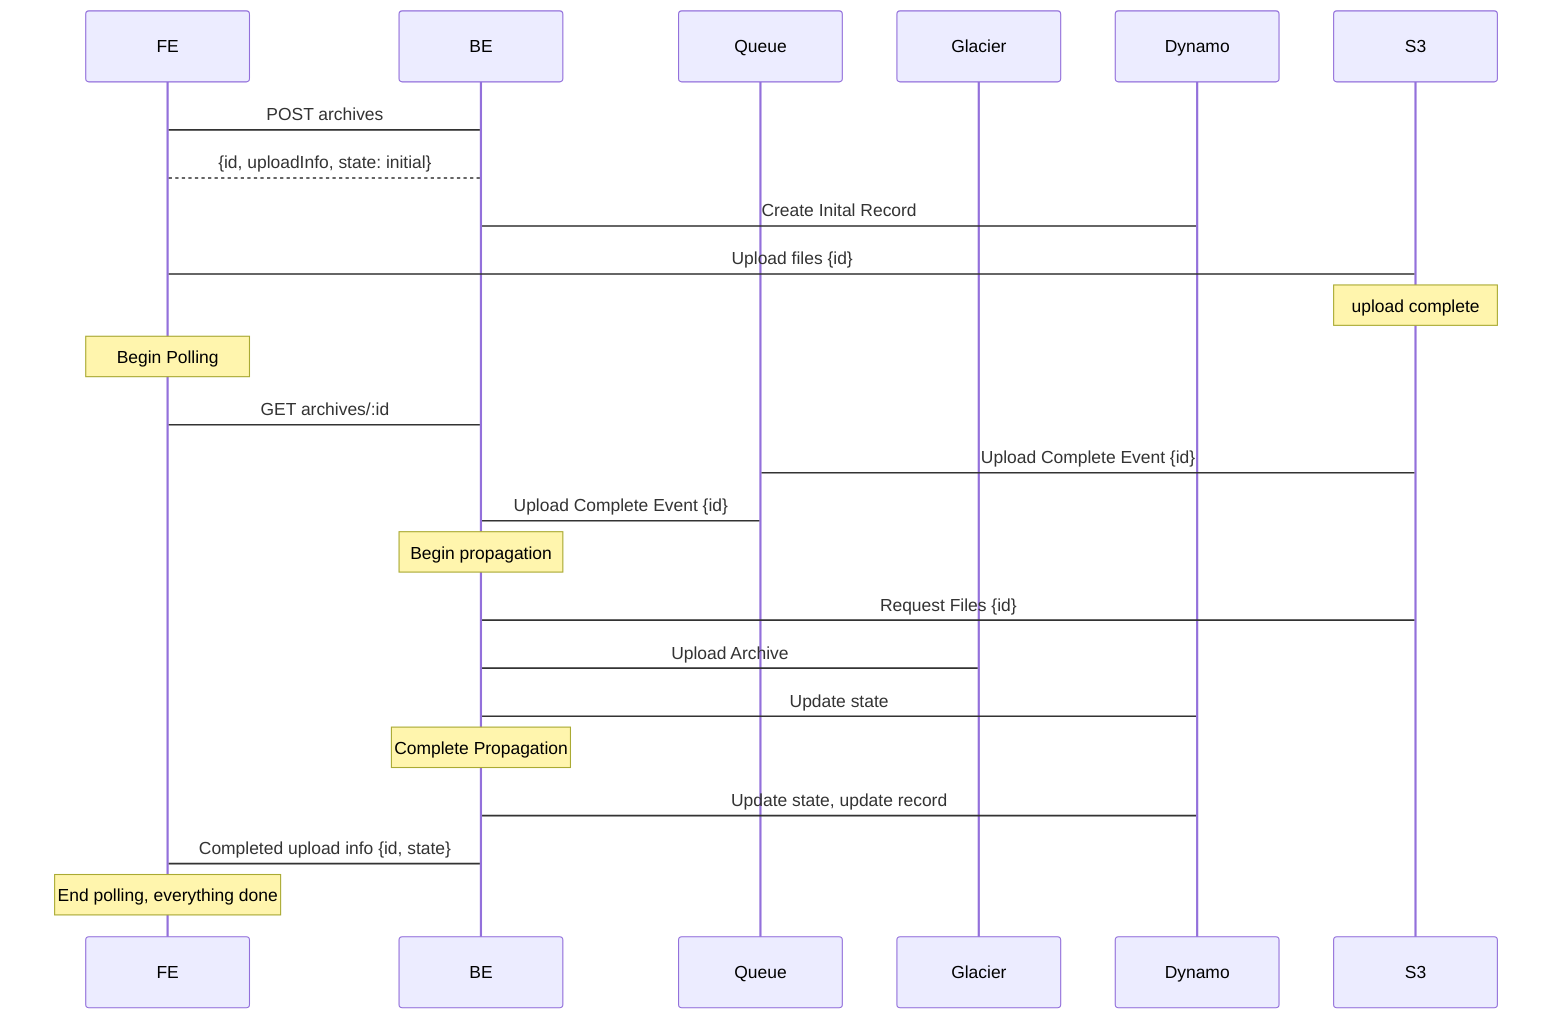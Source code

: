 sequenceDiagram
    participant FE
    participant BE
    participant Queue
    participant Glacier
    participant Dynamo
    participant S3

FE-> BE: POST archives
BE--> FE: {id, uploadInfo, state: initial}
BE-> Dynamo: Create Inital Record
FE-> S3: Upload files {id}
note over S3: upload complete
note over FE: Begin Polling
BE->FE: GET archives/:id
S3 -> Queue: Upload Complete Event {id}
Queue -> BE: Upload Complete Event {id}
note over BE: Begin propagation
BE -> S3: Request Files {id}
BE -> Glacier: Upload Archive
BE -> Dynamo: Update state
note over BE: Complete Propagation
BE -> Dynamo: Update state, update record
BE -> FE: Completed upload info {id, state}
note over FE: End polling, everything done
